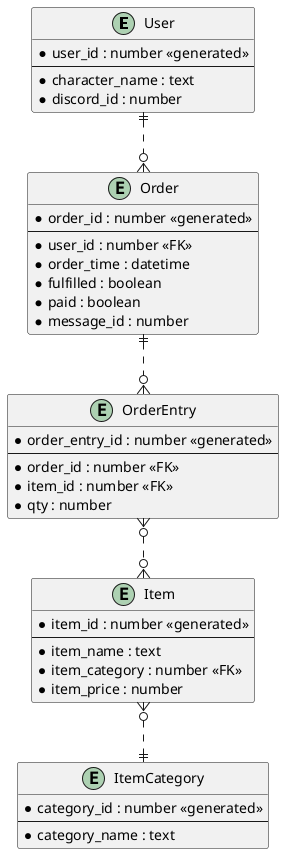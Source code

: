@startuml
entity "User" as user {
    *user_id : number <<generated>>
    --
    *character_name : text
    *discord_id : number
}

entity "Order" as order {
    *order_id : number <<generated>>
    --
    *user_id : number <<FK>>
    *order_time : datetime
    *fulfilled : boolean
    *paid : boolean
    *message_id : number
}

entity "OrderEntry" as order_entry{
    *order_entry_id : number <<generated>>
    --
    *order_id : number <<FK>>
    *item_id : number <<FK>>
    *qty : number
}

entity "Item" as item {
    *item_id : number <<generated>>
    --
    *item_name : text
    *item_category : number <<FK>>
    *item_price : number
}

entity "ItemCategory" as item_category {
    *category_id : number <<generated>>
    --
    *category_name : text
}


user ||..o{ order
order ||..o{ order_entry
order_entry }o..o{ item
item }o..|| item_category

@enduml